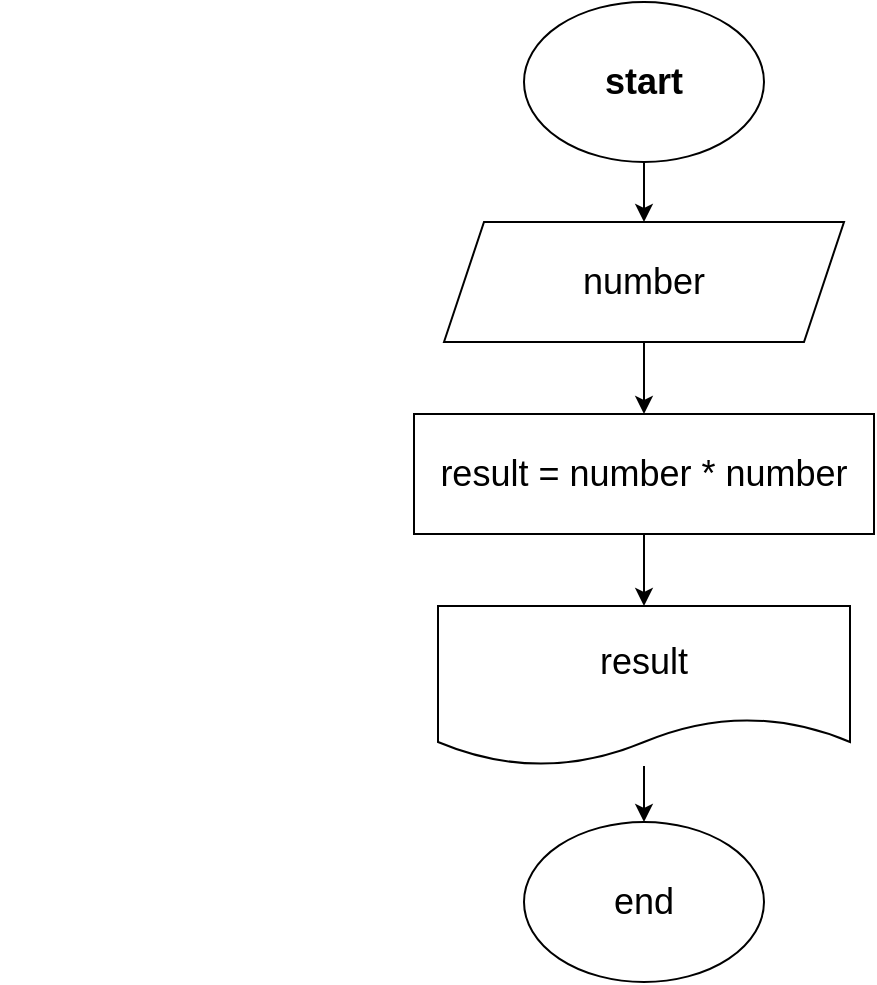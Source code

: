 <mxfile>
    <diagram id="IkBGELmWmx8tTZkahnxq" name="Page-1">
        <mxGraphModel dx="783" dy="488" grid="1" gridSize="12" guides="1" tooltips="1" connect="1" arrows="1" fold="1" page="1" pageScale="1" pageWidth="827" pageHeight="1169" math="0" shadow="0">
            <root>
                <mxCell id="0"/>
                <mxCell id="1" parent="0"/>
                <mxCell id="7" value="" style="edgeStyle=none;html=1;fontSize=18;" edge="1" parent="1" source="2" target="3">
                    <mxGeometry relative="1" as="geometry"/>
                </mxCell>
                <mxCell id="2" value="&lt;h2&gt;start&lt;/h2&gt;" style="ellipse;whiteSpace=wrap;html=1;" vertex="1" parent="1">
                    <mxGeometry x="310" y="370" width="120" height="80" as="geometry"/>
                </mxCell>
                <mxCell id="8" style="edgeStyle=none;html=1;entryX=0.5;entryY=0;entryDx=0;entryDy=0;fontSize=18;" edge="1" parent="1" source="3" target="4">
                    <mxGeometry relative="1" as="geometry"/>
                </mxCell>
                <mxCell id="3" value="number" style="shape=parallelogram;perimeter=parallelogramPerimeter;whiteSpace=wrap;html=1;fixedSize=1;fontSize=18;" vertex="1" parent="1">
                    <mxGeometry x="270" y="480" width="200" height="60" as="geometry"/>
                </mxCell>
                <mxCell id="9" style="edgeStyle=none;html=1;exitX=0.5;exitY=1;exitDx=0;exitDy=0;entryX=0.5;entryY=0;entryDx=0;entryDy=0;fontSize=18;" edge="1" parent="1" source="4" target="5">
                    <mxGeometry relative="1" as="geometry"/>
                </mxCell>
                <mxCell id="4" value="&lt;font style=&quot;font-size: 18px&quot;&gt;result = number * number&lt;/font&gt;" style="rounded=0;whiteSpace=wrap;html=1;" vertex="1" parent="1">
                    <mxGeometry x="255" y="576" width="230" height="60" as="geometry"/>
                </mxCell>
                <mxCell id="10" value="" style="edgeStyle=none;html=1;fontSize=18;" edge="1" parent="1" source="5" target="6">
                    <mxGeometry relative="1" as="geometry"/>
                </mxCell>
                <mxCell id="5" value="result" style="shape=document;whiteSpace=wrap;html=1;boundedLbl=1;fontSize=18;" vertex="1" parent="1">
                    <mxGeometry x="267" y="672" width="206" height="80" as="geometry"/>
                </mxCell>
                <mxCell id="6" value="end" style="ellipse;whiteSpace=wrap;html=1;fontSize=18;" vertex="1" parent="1">
                    <mxGeometry x="310" y="780" width="120" height="80" as="geometry"/>
                </mxCell>
                <mxCell id="11" value="&lt;span class=&quot;Apple-converted-space&quot; style=&quot;font-family: helvetica; font-size: 17px; font-style: normal; font-weight: 400; letter-spacing: normal; text-indent: 0px; text-transform: none; word-spacing: 0px;&quot;&gt;&amp;nbsp;&lt;/span&gt;&lt;span style=&quot;font-family: helvetica; font-size: 17px; font-style: normal; font-weight: 400; letter-spacing: normal; text-indent: 0px; text-transform: none; word-spacing: 0px; display: inline; float: none;&quot;&gt;0. Вывести квадрат числа&lt;/span&gt;" style="text;whiteSpace=wrap;html=1;fontSize=17;fontColor=#FFFFFF;" vertex="1" parent="1">
                    <mxGeometry x="48" y="384" width="228" height="48" as="geometry"/>
                </mxCell>
            </root>
        </mxGraphModel>
    </diagram>
</mxfile>